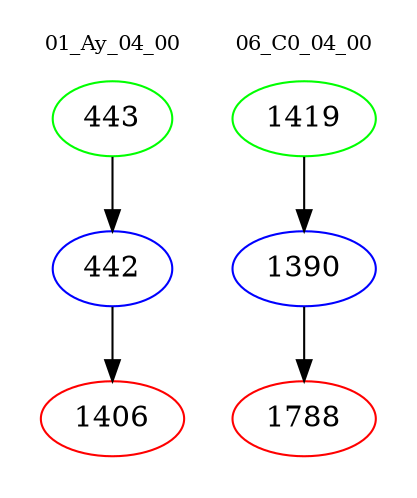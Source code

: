 digraph{
subgraph cluster_0 {
color = white
label = "01_Ay_04_00";
fontsize=10;
T0_443 [label="443", color="green"]
T0_443 -> T0_442 [color="black"]
T0_442 [label="442", color="blue"]
T0_442 -> T0_1406 [color="black"]
T0_1406 [label="1406", color="red"]
}
subgraph cluster_1 {
color = white
label = "06_C0_04_00";
fontsize=10;
T1_1419 [label="1419", color="green"]
T1_1419 -> T1_1390 [color="black"]
T1_1390 [label="1390", color="blue"]
T1_1390 -> T1_1788 [color="black"]
T1_1788 [label="1788", color="red"]
}
}
